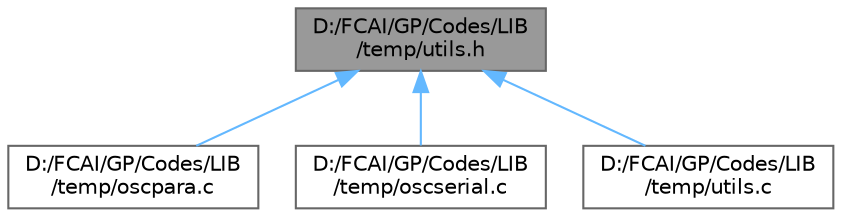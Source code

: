 digraph "D:/FCAI/GP/Codes/LIB/temp/utils.h"
{
 // LATEX_PDF_SIZE
  bgcolor="transparent";
  edge [fontname=Helvetica,fontsize=10,labelfontname=Helvetica,labelfontsize=10];
  node [fontname=Helvetica,fontsize=10,shape=box,height=0.2,width=0.4];
  Node1 [id="Node000001",label="D:/FCAI/GP/Codes/LIB\l/temp/utils.h",height=0.2,width=0.4,color="gray40", fillcolor="grey60", style="filled", fontcolor="black",tooltip=" "];
  Node1 -> Node2 [id="edge1_Node000001_Node000002",dir="back",color="steelblue1",style="solid",tooltip=" "];
  Node2 [id="Node000002",label="D:/FCAI/GP/Codes/LIB\l/temp/oscpara.c",height=0.2,width=0.4,color="grey40", fillcolor="white", style="filled",URL="$temp_2oscpara_8c.html",tooltip=" "];
  Node1 -> Node3 [id="edge2_Node000001_Node000003",dir="back",color="steelblue1",style="solid",tooltip=" "];
  Node3 [id="Node000003",label="D:/FCAI/GP/Codes/LIB\l/temp/oscserial.c",height=0.2,width=0.4,color="grey40", fillcolor="white", style="filled",URL="$temp_2oscserial_8c.html",tooltip=" "];
  Node1 -> Node4 [id="edge3_Node000001_Node000004",dir="back",color="steelblue1",style="solid",tooltip=" "];
  Node4 [id="Node000004",label="D:/FCAI/GP/Codes/LIB\l/temp/utils.c",height=0.2,width=0.4,color="grey40", fillcolor="white", style="filled",URL="$temp_2utils_8c.html",tooltip=" "];
}
